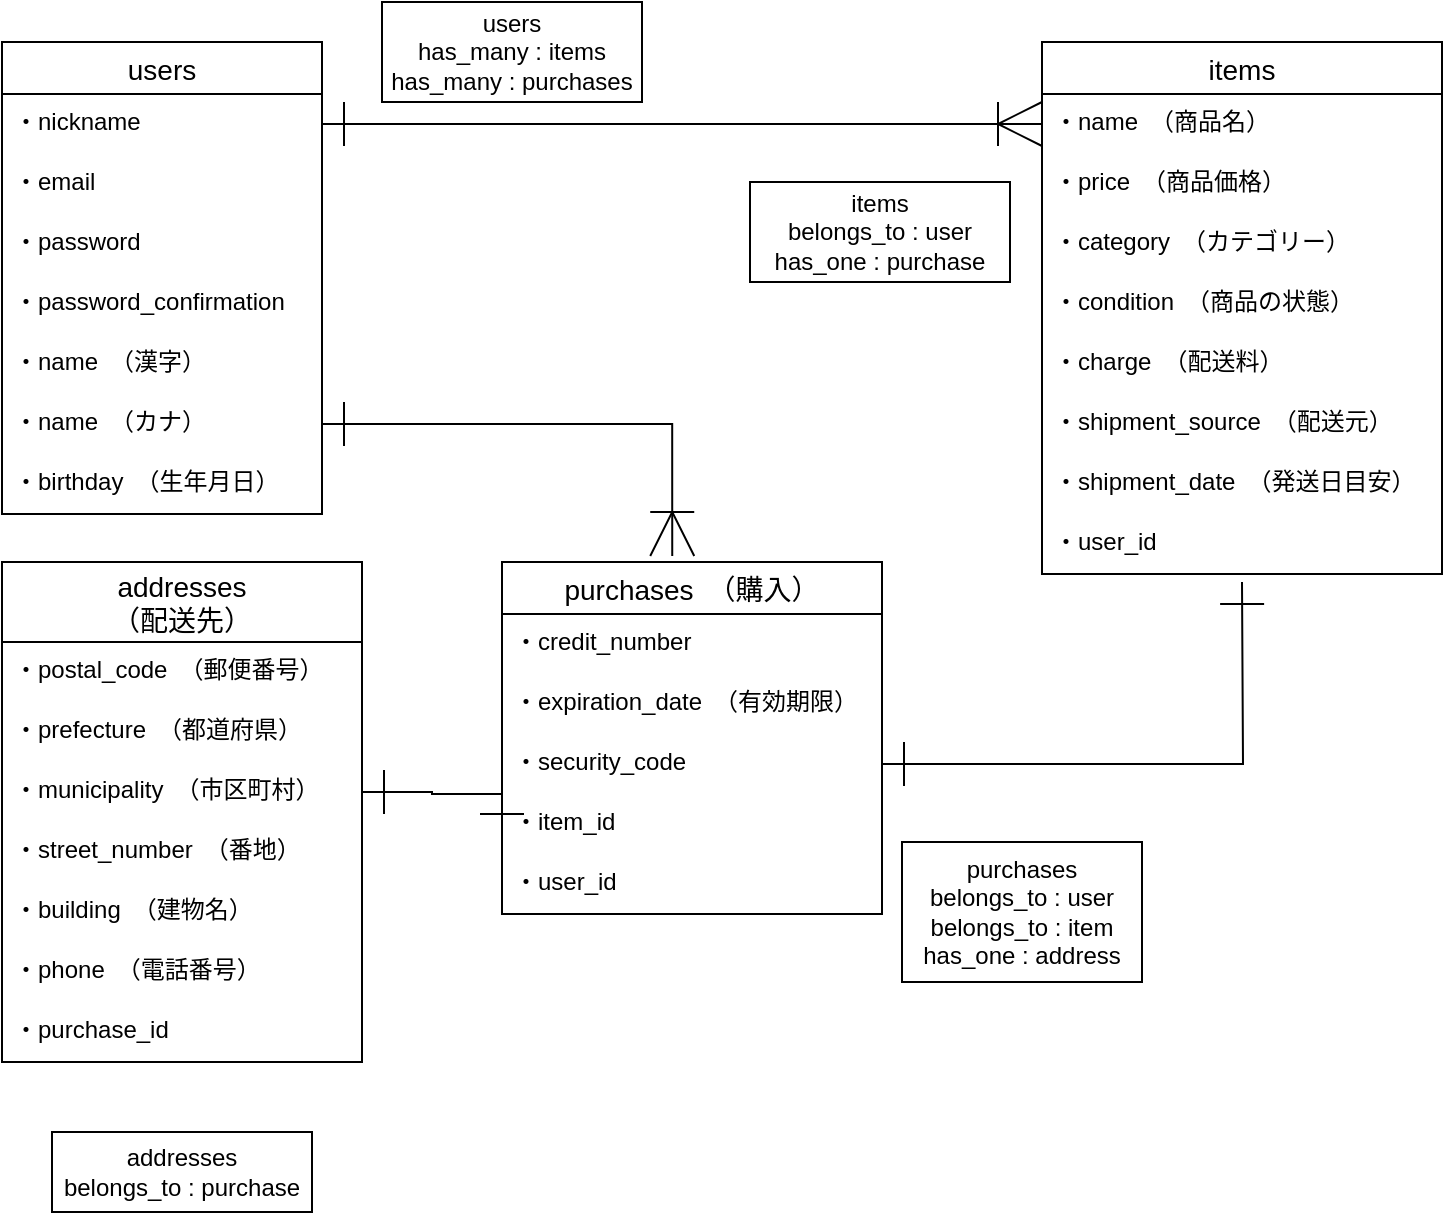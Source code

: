 <mxfile version="13.6.5">
    <diagram id="gNGeRhtpiaK9iOAoSayU" name="ページ1">
        <mxGraphModel dx="1138" dy="680" grid="1" gridSize="10" guides="1" tooltips="1" connect="1" arrows="1" fold="1" page="1" pageScale="1" pageWidth="827" pageHeight="1169" math="0" shadow="0">
            <root>
                <mxCell id="0"/>
                <mxCell id="1" parent="0"/>
                <mxCell id="aeNzkKNMsiAdxfWZc97W-43" value="items" style="swimlane;fontStyle=0;childLayout=stackLayout;horizontal=1;startSize=26;horizontalStack=0;resizeParent=1;resizeParentMax=0;resizeLast=0;collapsible=1;marginBottom=0;align=center;fontSize=14;rounded=0;" parent="1" vertex="1">
                    <mxGeometry x="560" y="20" width="200" height="266" as="geometry"/>
                </mxCell>
                <mxCell id="aeNzkKNMsiAdxfWZc97W-44" value="・name　（商品名）" style="text;strokeColor=none;fillColor=none;spacingLeft=4;spacingRight=4;overflow=hidden;rotatable=0;points=[[0,0.5],[1,0.5]];portConstraint=eastwest;fontSize=12;" parent="aeNzkKNMsiAdxfWZc97W-43" vertex="1">
                    <mxGeometry y="26" width="200" height="30" as="geometry"/>
                </mxCell>
                <mxCell id="aeNzkKNMsiAdxfWZc97W-45" value="・price　（商品価格）" style="text;strokeColor=none;fillColor=none;spacingLeft=4;spacingRight=4;overflow=hidden;rotatable=0;points=[[0,0.5],[1,0.5]];portConstraint=eastwest;fontSize=12;" parent="aeNzkKNMsiAdxfWZc97W-43" vertex="1">
                    <mxGeometry y="56" width="200" height="30" as="geometry"/>
                </mxCell>
                <mxCell id="aeNzkKNMsiAdxfWZc97W-47" value="・category　（カテゴリー）" style="text;strokeColor=none;fillColor=none;spacingLeft=4;spacingRight=4;overflow=hidden;rotatable=0;points=[[0,0.5],[1,0.5]];portConstraint=eastwest;fontSize=12;" parent="aeNzkKNMsiAdxfWZc97W-43" vertex="1">
                    <mxGeometry y="86" width="200" height="30" as="geometry"/>
                </mxCell>
                <mxCell id="aeNzkKNMsiAdxfWZc97W-49" value="・condition　（商品の状態）" style="text;strokeColor=none;fillColor=none;spacingLeft=4;spacingRight=4;overflow=hidden;rotatable=0;points=[[0,0.5],[1,0.5]];portConstraint=eastwest;fontSize=12;" parent="aeNzkKNMsiAdxfWZc97W-43" vertex="1">
                    <mxGeometry y="116" width="200" height="30" as="geometry"/>
                </mxCell>
                <mxCell id="aeNzkKNMsiAdxfWZc97W-50" value="・charge　（配送料）" style="text;strokeColor=none;fillColor=none;spacingLeft=4;spacingRight=4;overflow=hidden;rotatable=0;points=[[0,0.5],[1,0.5]];portConstraint=eastwest;fontSize=12;" parent="aeNzkKNMsiAdxfWZc97W-43" vertex="1">
                    <mxGeometry y="146" width="200" height="30" as="geometry"/>
                </mxCell>
                <mxCell id="aeNzkKNMsiAdxfWZc97W-51" value="・shipment_source　（配送元）" style="text;strokeColor=none;fillColor=none;spacingLeft=4;spacingRight=4;overflow=hidden;rotatable=0;points=[[0,0.5],[1,0.5]];portConstraint=eastwest;fontSize=12;" parent="aeNzkKNMsiAdxfWZc97W-43" vertex="1">
                    <mxGeometry y="176" width="200" height="30" as="geometry"/>
                </mxCell>
                <mxCell id="aeNzkKNMsiAdxfWZc97W-52" value="・shipment_date　（発送日目安）" style="text;strokeColor=none;fillColor=none;spacingLeft=4;spacingRight=4;overflow=hidden;rotatable=0;points=[[0,0.5],[1,0.5]];portConstraint=eastwest;fontSize=12;" parent="aeNzkKNMsiAdxfWZc97W-43" vertex="1">
                    <mxGeometry y="206" width="200" height="30" as="geometry"/>
                </mxCell>
                <mxCell id="aeNzkKNMsiAdxfWZc97W-46" value="・user_id" style="text;strokeColor=none;fillColor=none;spacingLeft=4;spacingRight=4;overflow=hidden;rotatable=0;points=[[0,0.5],[1,0.5]];portConstraint=eastwest;fontSize=12;" parent="aeNzkKNMsiAdxfWZc97W-43" vertex="1">
                    <mxGeometry y="236" width="200" height="30" as="geometry"/>
                </mxCell>
                <mxCell id="34" value="users" style="swimlane;fontStyle=0;childLayout=stackLayout;horizontal=1;startSize=26;horizontalStack=0;resizeParent=1;resizeParentMax=0;resizeLast=0;collapsible=1;marginBottom=0;align=center;fontSize=14;rounded=0;verticalAlign=middle;" parent="1" vertex="1">
                    <mxGeometry x="40" y="20" width="160" height="236" as="geometry"/>
                </mxCell>
                <mxCell id="35" value="・nickname" style="text;strokeColor=none;fillColor=none;spacingLeft=4;spacingRight=4;overflow=hidden;rotatable=0;points=[[0,0.5],[1,0.5]];portConstraint=eastwest;fontSize=12;" parent="34" vertex="1">
                    <mxGeometry y="26" width="160" height="30" as="geometry"/>
                </mxCell>
                <mxCell id="36" value="・email" style="text;strokeColor=none;fillColor=none;spacingLeft=4;spacingRight=4;overflow=hidden;rotatable=0;points=[[0,0.5],[1,0.5]];portConstraint=eastwest;fontSize=12;" parent="34" vertex="1">
                    <mxGeometry y="56" width="160" height="30" as="geometry"/>
                </mxCell>
                <mxCell id="37" value="・password" style="text;strokeColor=none;fillColor=none;spacingLeft=4;spacingRight=4;overflow=hidden;rotatable=0;points=[[0,0.5],[1,0.5]];portConstraint=eastwest;fontSize=12;" parent="34" vertex="1">
                    <mxGeometry y="86" width="160" height="30" as="geometry"/>
                </mxCell>
                <mxCell id="aeNzkKNMsiAdxfWZc97W-37" value="・password_confirmation" style="text;strokeColor=none;fillColor=none;spacingLeft=4;spacingRight=4;overflow=hidden;rotatable=0;points=[[0,0.5],[1,0.5]];portConstraint=eastwest;fontSize=12;" parent="34" vertex="1">
                    <mxGeometry y="116" width="160" height="30" as="geometry"/>
                </mxCell>
                <mxCell id="aeNzkKNMsiAdxfWZc97W-39" value="・name　（漢字）" style="text;strokeColor=none;fillColor=none;spacingLeft=4;spacingRight=4;overflow=hidden;rotatable=0;points=[[0,0.5],[1,0.5]];portConstraint=eastwest;fontSize=12;" parent="34" vertex="1">
                    <mxGeometry y="146" width="160" height="30" as="geometry"/>
                </mxCell>
                <mxCell id="aeNzkKNMsiAdxfWZc97W-40" value="・name　（カナ）" style="text;strokeColor=none;fillColor=none;spacingLeft=4;spacingRight=4;overflow=hidden;rotatable=0;points=[[0,0.5],[1,0.5]];portConstraint=eastwest;fontSize=12;" parent="34" vertex="1">
                    <mxGeometry y="176" width="160" height="30" as="geometry"/>
                </mxCell>
                <mxCell id="aeNzkKNMsiAdxfWZc97W-41" value="・birthday　（生年月日）" style="text;strokeColor=none;fillColor=none;spacingLeft=4;spacingRight=4;overflow=hidden;rotatable=0;points=[[0,0.5],[1,0.5]];portConstraint=eastwest;fontSize=12;" parent="34" vertex="1">
                    <mxGeometry y="206" width="160" height="30" as="geometry"/>
                </mxCell>
                <mxCell id="aeNzkKNMsiAdxfWZc97W-53" value="purchases　（購入）" style="swimlane;fontStyle=0;childLayout=stackLayout;horizontal=1;startSize=26;horizontalStack=0;resizeParent=1;resizeParentMax=0;resizeLast=0;collapsible=1;marginBottom=0;align=center;fontSize=14;rounded=0;" parent="1" vertex="1">
                    <mxGeometry x="290" y="280" width="190" height="176" as="geometry"/>
                </mxCell>
                <mxCell id="aeNzkKNMsiAdxfWZc97W-54" value="・credit_number" style="text;strokeColor=none;fillColor=none;spacingLeft=4;spacingRight=4;overflow=hidden;rotatable=0;points=[[0,0.5],[1,0.5]];portConstraint=eastwest;fontSize=12;" parent="aeNzkKNMsiAdxfWZc97W-53" vertex="1">
                    <mxGeometry y="26" width="190" height="30" as="geometry"/>
                </mxCell>
                <mxCell id="39" value="・expiration_date　（有効期限）" style="text;strokeColor=none;fillColor=none;spacingLeft=4;spacingRight=4;overflow=hidden;rotatable=0;points=[[0,0.5],[1,0.5]];portConstraint=eastwest;fontSize=12;" parent="aeNzkKNMsiAdxfWZc97W-53" vertex="1">
                    <mxGeometry y="56" width="190" height="30" as="geometry"/>
                </mxCell>
                <mxCell id="38" value="・security_code" style="text;strokeColor=none;fillColor=none;spacingLeft=4;spacingRight=4;overflow=hidden;rotatable=0;points=[[0,0.5],[1,0.5]];portConstraint=eastwest;fontSize=12;" parent="aeNzkKNMsiAdxfWZc97W-53" vertex="1">
                    <mxGeometry y="86" width="190" height="30" as="geometry"/>
                </mxCell>
                <mxCell id="aeNzkKNMsiAdxfWZc97W-56" value="・item_id" style="text;strokeColor=none;fillColor=none;spacingLeft=4;spacingRight=4;overflow=hidden;rotatable=0;points=[[0,0.5],[1,0.5]];portConstraint=eastwest;fontSize=12;" parent="aeNzkKNMsiAdxfWZc97W-53" vertex="1">
                    <mxGeometry y="116" width="190" height="30" as="geometry"/>
                </mxCell>
                <mxCell id="aeNzkKNMsiAdxfWZc97W-55" value="・user_id" style="text;strokeColor=none;fillColor=none;spacingLeft=4;spacingRight=4;overflow=hidden;rotatable=0;points=[[0,0.5],[1,0.5]];portConstraint=eastwest;fontSize=12;" parent="aeNzkKNMsiAdxfWZc97W-53" vertex="1">
                    <mxGeometry y="146" width="190" height="30" as="geometry"/>
                </mxCell>
                <mxCell id="aeNzkKNMsiAdxfWZc97W-66" style="edgeStyle=orthogonalEdgeStyle;rounded=0;orthogonalLoop=1;jettySize=auto;html=1;exitX=0;exitY=0.5;exitDx=0;exitDy=0;sourcePerimeterSpacing=0;endArrow=ERoneToMany;endFill=0;" parent="1" source="aeNzkKNMsiAdxfWZc97W-45" edge="1">
                    <mxGeometry relative="1" as="geometry">
                        <mxPoint x="560.333" y="91.333" as="targetPoint"/>
                    </mxGeometry>
                </mxCell>
                <mxCell id="aeNzkKNMsiAdxfWZc97W-67" style="edgeStyle=orthogonalEdgeStyle;rounded=0;orthogonalLoop=1;jettySize=auto;html=1;exitX=1;exitY=0.5;exitDx=0;exitDy=0;entryX=0;entryY=0.5;entryDx=0;entryDy=0;sourcePerimeterSpacing=0;endArrow=ERoneToMany;endFill=0;endSize=20;startArrow=ERone;startFill=0;startSize=20;" parent="1" source="35" target="aeNzkKNMsiAdxfWZc97W-44" edge="1">
                    <mxGeometry relative="1" as="geometry"/>
                </mxCell>
                <mxCell id="aeNzkKNMsiAdxfWZc97W-69" style="edgeStyle=orthogonalEdgeStyle;rounded=0;orthogonalLoop=1;jettySize=auto;html=1;exitX=1;exitY=0.5;exitDx=0;exitDy=0;entryX=0.448;entryY=-0.017;entryDx=0;entryDy=0;entryPerimeter=0;sourcePerimeterSpacing=0;endArrow=ERoneToMany;endFill=0;endSize=20;startArrow=ERone;startFill=0;startSize=20;" parent="1" source="aeNzkKNMsiAdxfWZc97W-40" target="aeNzkKNMsiAdxfWZc97W-53" edge="1">
                    <mxGeometry relative="1" as="geometry"/>
                </mxCell>
                <mxCell id="aeNzkKNMsiAdxfWZc97W-57" value="addresses&#10;（配送先）" style="swimlane;fontStyle=0;childLayout=stackLayout;horizontal=1;startSize=40;horizontalStack=0;resizeParent=1;resizeParentMax=0;resizeLast=0;collapsible=1;marginBottom=0;align=center;fontSize=14;rounded=0;" parent="1" vertex="1">
                    <mxGeometry x="40" y="280" width="180" height="250" as="geometry"/>
                </mxCell>
                <mxCell id="aeNzkKNMsiAdxfWZc97W-58" value="・postal_code　（郵便番号）" style="text;strokeColor=none;fillColor=none;spacingLeft=4;spacingRight=4;overflow=hidden;rotatable=0;points=[[0,0.5],[1,0.5]];portConstraint=eastwest;fontSize=12;" parent="aeNzkKNMsiAdxfWZc97W-57" vertex="1">
                    <mxGeometry y="40" width="180" height="30" as="geometry"/>
                </mxCell>
                <mxCell id="aeNzkKNMsiAdxfWZc97W-59" value="・prefecture　（都道府県）" style="text;strokeColor=none;fillColor=none;spacingLeft=4;spacingRight=4;overflow=hidden;rotatable=0;points=[[0,0.5],[1,0.5]];portConstraint=eastwest;fontSize=12;" parent="aeNzkKNMsiAdxfWZc97W-57" vertex="1">
                    <mxGeometry y="70" width="180" height="30" as="geometry"/>
                </mxCell>
                <mxCell id="aeNzkKNMsiAdxfWZc97W-61" value="・municipality　（市区町村）" style="text;strokeColor=none;fillColor=none;spacingLeft=4;spacingRight=4;overflow=hidden;rotatable=0;points=[[0,0.5],[1,0.5]];portConstraint=eastwest;fontSize=12;" parent="aeNzkKNMsiAdxfWZc97W-57" vertex="1">
                    <mxGeometry y="100" width="180" height="30" as="geometry"/>
                </mxCell>
                <mxCell id="aeNzkKNMsiAdxfWZc97W-62" value="・street_number　（番地）" style="text;strokeColor=none;fillColor=none;spacingLeft=4;spacingRight=4;overflow=hidden;rotatable=0;points=[[0,0.5],[1,0.5]];portConstraint=eastwest;fontSize=12;" parent="aeNzkKNMsiAdxfWZc97W-57" vertex="1">
                    <mxGeometry y="130" width="180" height="30" as="geometry"/>
                </mxCell>
                <mxCell id="aeNzkKNMsiAdxfWZc97W-63" value="・building　（建物名）" style="text;strokeColor=none;fillColor=none;spacingLeft=4;spacingRight=4;overflow=hidden;rotatable=0;points=[[0,0.5],[1,0.5]];portConstraint=eastwest;fontSize=12;" parent="aeNzkKNMsiAdxfWZc97W-57" vertex="1">
                    <mxGeometry y="160" width="180" height="30" as="geometry"/>
                </mxCell>
                <mxCell id="aeNzkKNMsiAdxfWZc97W-60" value="・phone　（電話番号）" style="text;strokeColor=none;fillColor=none;spacingLeft=4;spacingRight=4;overflow=hidden;rotatable=0;points=[[0,0.5],[1,0.5]];portConstraint=eastwest;fontSize=12;" parent="aeNzkKNMsiAdxfWZc97W-57" vertex="1">
                    <mxGeometry y="190" width="180" height="30" as="geometry"/>
                </mxCell>
                <mxCell id="44" value="・purchase_id" style="text;strokeColor=none;fillColor=none;spacingLeft=4;spacingRight=4;overflow=hidden;rotatable=0;points=[[0,0.5],[1,0.5]];portConstraint=eastwest;fontSize=12;" parent="aeNzkKNMsiAdxfWZc97W-57" vertex="1">
                    <mxGeometry y="220" width="180" height="30" as="geometry"/>
                </mxCell>
                <mxCell id="aeNzkKNMsiAdxfWZc97W-72" value="users&lt;br&gt;has_many : items&lt;br&gt;has_many : purchases" style="whiteSpace=wrap;html=1;align=center;rounded=0;" parent="1" vertex="1">
                    <mxGeometry x="230" width="130" height="50" as="geometry"/>
                </mxCell>
                <mxCell id="aeNzkKNMsiAdxfWZc97W-73" value="items&lt;br&gt;belongs_to : user&lt;br&gt;has_one : purchase" style="whiteSpace=wrap;html=1;align=center;rounded=0;" parent="1" vertex="1">
                    <mxGeometry x="414" y="90" width="130" height="50" as="geometry"/>
                </mxCell>
                <mxCell id="aeNzkKNMsiAdxfWZc97W-74" value="purchases&lt;br&gt;belongs_to : user&lt;br&gt;belongs_to : item&lt;br&gt;has_one : address" style="whiteSpace=wrap;html=1;align=center;rounded=0;" parent="1" vertex="1">
                    <mxGeometry x="490" y="420" width="120" height="70" as="geometry"/>
                </mxCell>
                <mxCell id="aeNzkKNMsiAdxfWZc97W-75" value="addresses&lt;br&gt;belongs_to : purchase" style="whiteSpace=wrap;html=1;align=center;rounded=0;" parent="1" vertex="1">
                    <mxGeometry x="65" y="565" width="130" height="40" as="geometry"/>
                </mxCell>
                <mxCell id="41" style="edgeStyle=orthogonalEdgeStyle;rounded=0;orthogonalLoop=1;jettySize=auto;html=1;exitX=1;exitY=0.5;exitDx=0;exitDy=0;endArrow=ERone;endFill=0;endSize=20;startArrow=ERone;startFill=0;startSize=20;" parent="1" source="38" edge="1">
                    <mxGeometry relative="1" as="geometry">
                        <mxPoint x="660" y="290" as="targetPoint"/>
                    </mxGeometry>
                </mxCell>
                <mxCell id="43" style="edgeStyle=orthogonalEdgeStyle;rounded=0;orthogonalLoop=1;jettySize=auto;html=1;exitX=1;exitY=0.5;exitDx=0;exitDy=0;startArrow=ERone;startFill=0;startSize=20;endArrow=ERone;endFill=0;endSize=20;" parent="1" source="aeNzkKNMsiAdxfWZc97W-61" edge="1">
                    <mxGeometry relative="1" as="geometry">
                        <mxPoint x="290" y="395" as="targetPoint"/>
                        <Array as="points">
                            <mxPoint x="255" y="395"/>
                            <mxPoint x="255" y="396"/>
                        </Array>
                    </mxGeometry>
                </mxCell>
            </root>
        </mxGraphModel>
    </diagram>
</mxfile>